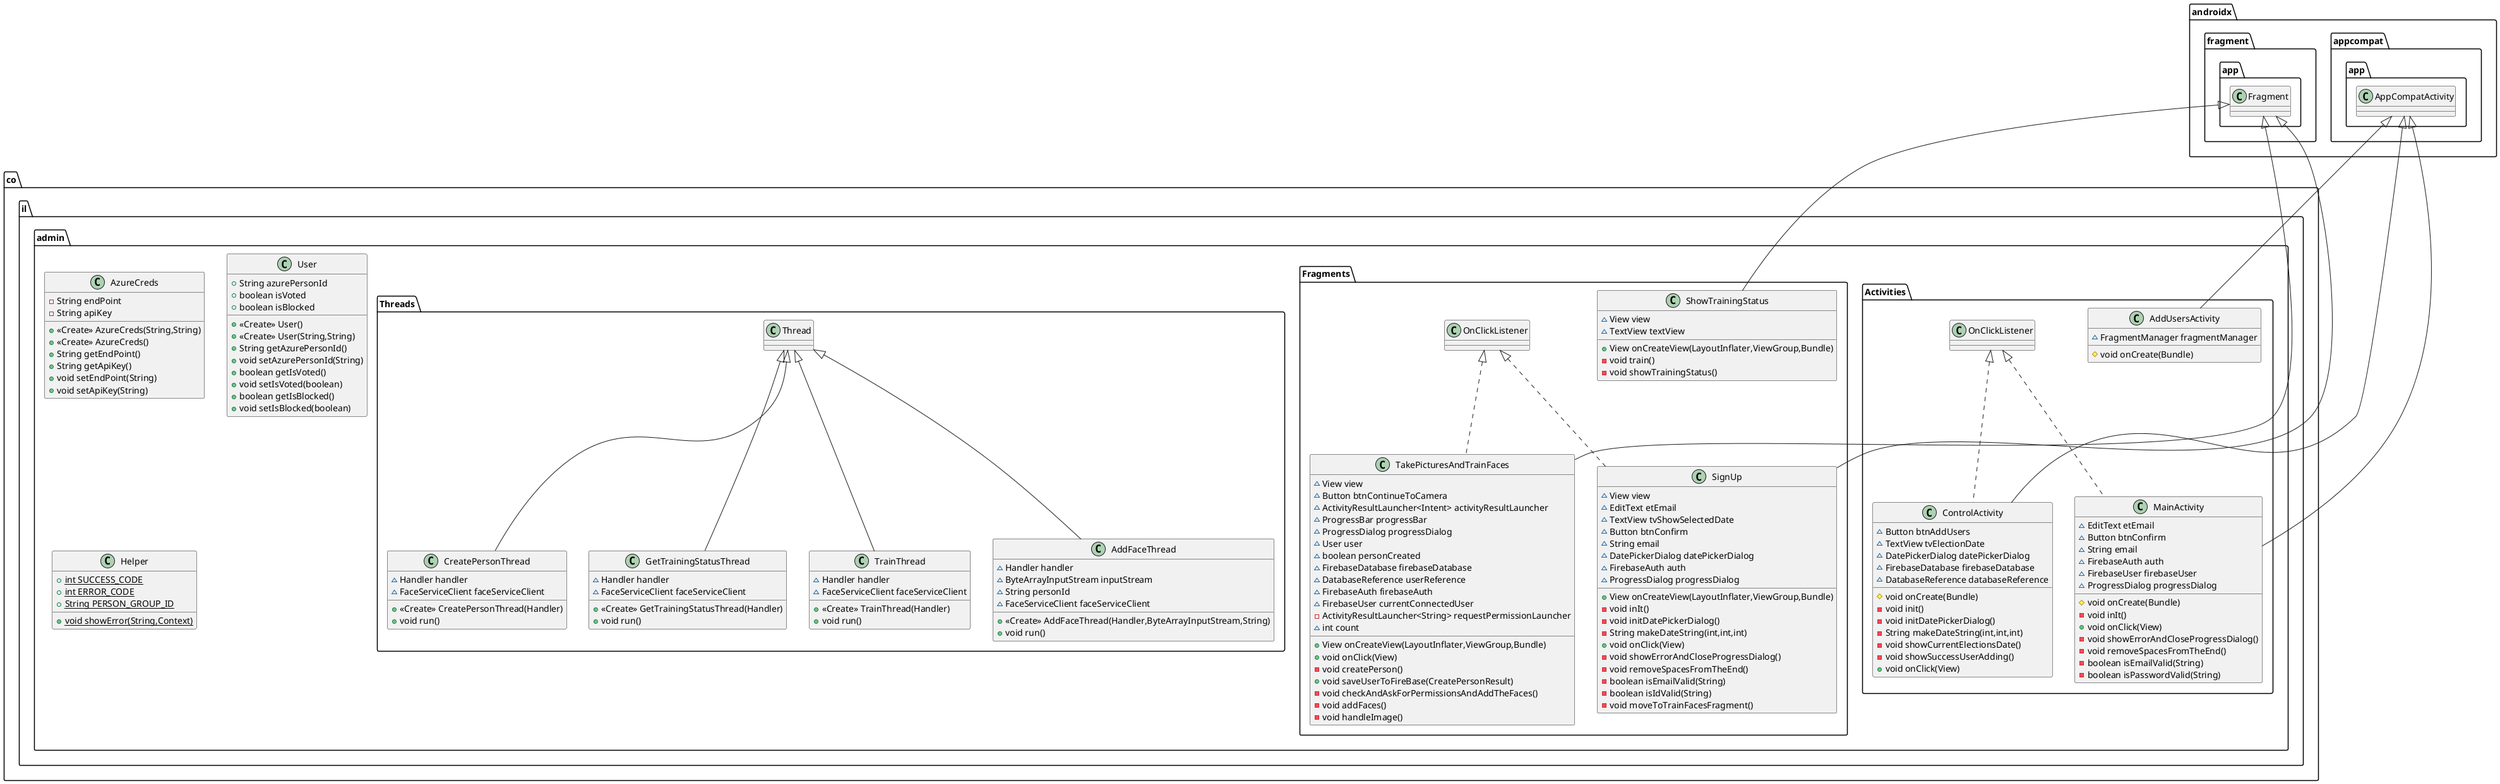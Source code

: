 @startuml
class co.il.admin.Threads.TrainThread {
~ Handler handler
~ FaceServiceClient faceServiceClient
+ <<Create>> TrainThread(Handler)
+ void run()
}
class co.il.admin.Fragments.ShowTrainingStatus {
~ View view
~ TextView textView
+ View onCreateView(LayoutInflater,ViewGroup,Bundle)
- void train()
- void showTrainingStatus()
}
class co.il.admin.Threads.AddFaceThread {
~ Handler handler
~ ByteArrayInputStream inputStream
~ String personId
~ FaceServiceClient faceServiceClient
+ <<Create>> AddFaceThread(Handler,ByteArrayInputStream,String)
+ void run()
}
class co.il.admin.AzureCreds {
- String endPoint
- String apiKey
+ <<Create>> AzureCreds(String,String)
+ <<Create>> AzureCreds()
+ String getEndPoint()
+ String getApiKey()
+ void setEndPoint(String)
+ void setApiKey(String)
}
class co.il.admin.User {
+ String azurePersonId
+ boolean isVoted
+ boolean isBlocked
+ <<Create>> User()
+ <<Create>> User(String,String)
+ String getAzurePersonId()
+ void setAzurePersonId(String)
+ boolean getIsVoted()
+ void setIsVoted(boolean)
+ boolean getIsBlocked()
+ void setIsBlocked(boolean)
}
class co.il.admin.Activities.ControlActivity {
~ Button btnAddUsers
~ TextView tvElectionDate
~ DatePickerDialog datePickerDialog
~ FirebaseDatabase firebaseDatabase
~ DatabaseReference databaseReference
# void onCreate(Bundle)
- void init()
- void initDatePickerDialog()
- String makeDateString(int,int,int)
- void showCurrentElectionsDate()
- void showSuccessUserAdding()
+ void onClick(View)
}
class co.il.admin.Threads.CreatePersonThread {
~ Handler handler
~ FaceServiceClient faceServiceClient
+ <<Create>> CreatePersonThread(Handler)
+ void run()
}
class co.il.admin.Activities.MainActivity {
~ EditText etEmail
~ Button btnConfirm
~ String email
~ FirebaseAuth auth
~ FirebaseUser firebaseUser
~ ProgressDialog progressDialog
# void onCreate(Bundle)
- void inIt()
+ void onClick(View)
- void showErrorAndCloseProgressDialog()
- void removeSpacesFromTheEnd()
- boolean isEmailValid(String)
- boolean isPasswordValid(String)
}
class co.il.admin.Helper {
+ {static} int SUCCESS_CODE
+ {static} int ERROR_CODE
+ {static} String PERSON_GROUP_ID
+ {static} void showError(String,Context)
}
class co.il.admin.Fragments.TakePicturesAndTrainFaces {
~ View view
~ Button btnContinueToCamera
~ ActivityResultLauncher<Intent> activityResultLauncher
~ ProgressBar progressBar
~ ProgressDialog progressDialog
~ User user
~ boolean personCreated
~ FirebaseDatabase firebaseDatabase
~ DatabaseReference userReference
~ FirebaseAuth firebaseAuth
~ FirebaseUser currentConnectedUser
- ActivityResultLauncher<String> requestPermissionLauncher
~ int count
+ View onCreateView(LayoutInflater,ViewGroup,Bundle)
+ void onClick(View)
- void createPerson()
+ void saveUserToFireBase(CreatePersonResult)
- void checkAndAskForPermissionsAndAddTheFaces()
- void addFaces()
- void handleImage()
}
class co.il.admin.Fragments.SignUp {
~ View view
~ EditText etEmail
~ TextView tvShowSelectedDate
~ Button btnConfirm
~ String email
~ DatePickerDialog datePickerDialog
~ FirebaseAuth auth
~ ProgressDialog progressDialog
+ View onCreateView(LayoutInflater,ViewGroup,Bundle)
- void inIt()
- void initDatePickerDialog()
- String makeDateString(int,int,int)
+ void onClick(View)
- void showErrorAndCloseProgressDialog()
- void removeSpacesFromTheEnd()
- boolean isEmailValid(String)
- boolean isIdValid(String)
- void moveToTrainFacesFragment()
}
class co.il.admin.Activities.AddUsersActivity {
~ FragmentManager fragmentManager
# void onCreate(Bundle)
}
class co.il.admin.Threads.GetTrainingStatusThread {
~ Handler handler
~ FaceServiceClient faceServiceClient
+ <<Create>> GetTrainingStatusThread(Handler)
+ void run()
}


co.il.admin.Threads.Thread <|-- co.il.admin.Threads.TrainThread
androidx.fragment.app.Fragment <|-- co.il.admin.Fragments.ShowTrainingStatus
co.il.admin.Threads.Thread <|-- co.il.admin.Threads.AddFaceThread
co.il.admin.Activities.OnClickListener <|.. co.il.admin.Activities.ControlActivity
androidx.appcompat.app.AppCompatActivity <|-- co.il.admin.Activities.ControlActivity
co.il.admin.Threads.Thread <|-- co.il.admin.Threads.CreatePersonThread
co.il.admin.Activities.OnClickListener <|.. co.il.admin.Activities.MainActivity
androidx.appcompat.app.AppCompatActivity <|-- co.il.admin.Activities.MainActivity
co.il.admin.Fragments.OnClickListener <|.. co.il.admin.Fragments.TakePicturesAndTrainFaces
androidx.fragment.app.Fragment <|-- co.il.admin.Fragments.TakePicturesAndTrainFaces
co.il.admin.Fragments.OnClickListener <|.. co.il.admin.Fragments.SignUp
androidx.fragment.app.Fragment <|-- co.il.admin.Fragments.SignUp
androidx.appcompat.app.AppCompatActivity <|-- co.il.admin.Activities.AddUsersActivity
co.il.admin.Threads.Thread <|-- co.il.admin.Threads.GetTrainingStatusThread
@enduml
